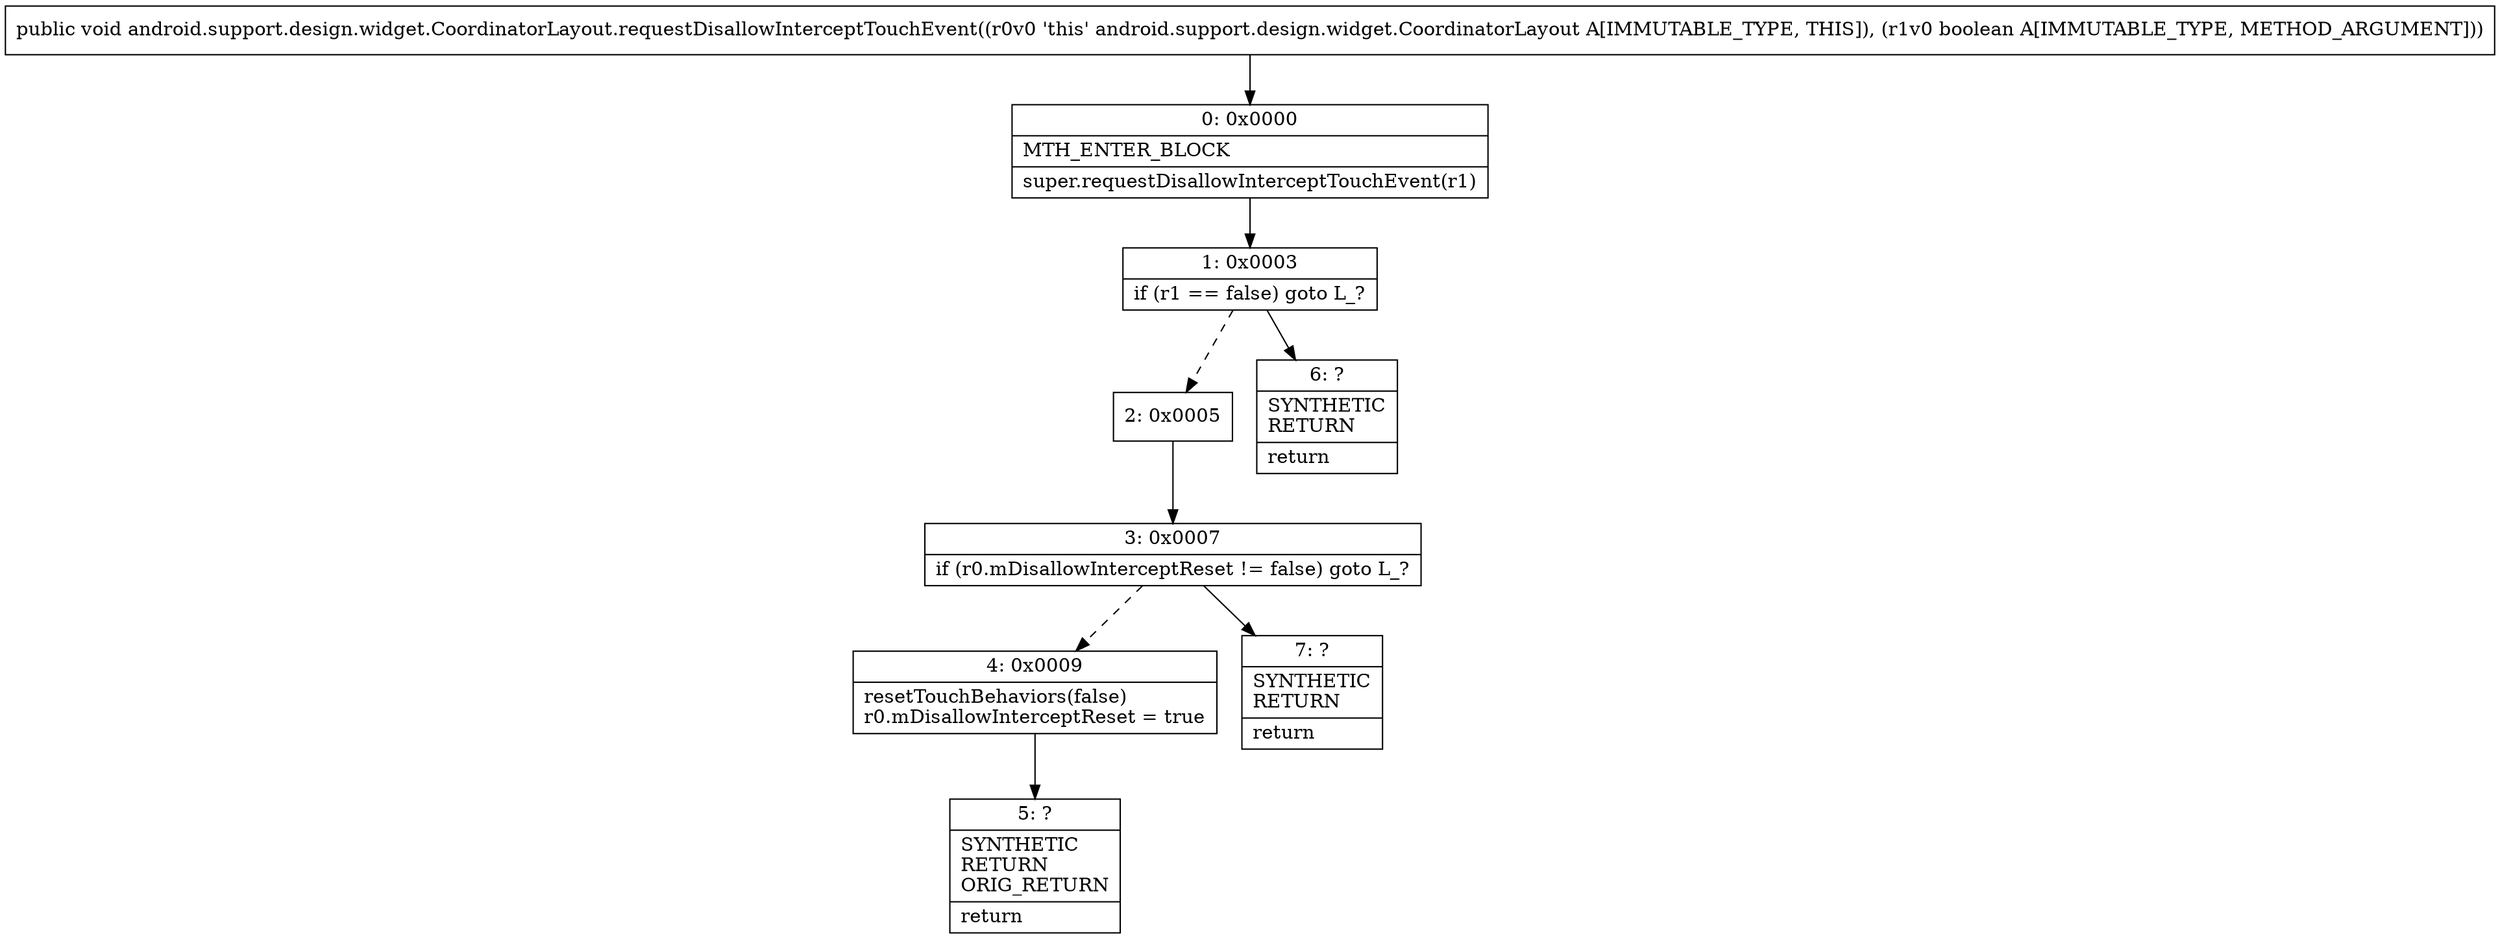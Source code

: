 digraph "CFG forandroid.support.design.widget.CoordinatorLayout.requestDisallowInterceptTouchEvent(Z)V" {
Node_0 [shape=record,label="{0\:\ 0x0000|MTH_ENTER_BLOCK\l|super.requestDisallowInterceptTouchEvent(r1)\l}"];
Node_1 [shape=record,label="{1\:\ 0x0003|if (r1 == false) goto L_?\l}"];
Node_2 [shape=record,label="{2\:\ 0x0005}"];
Node_3 [shape=record,label="{3\:\ 0x0007|if (r0.mDisallowInterceptReset != false) goto L_?\l}"];
Node_4 [shape=record,label="{4\:\ 0x0009|resetTouchBehaviors(false)\lr0.mDisallowInterceptReset = true\l}"];
Node_5 [shape=record,label="{5\:\ ?|SYNTHETIC\lRETURN\lORIG_RETURN\l|return\l}"];
Node_6 [shape=record,label="{6\:\ ?|SYNTHETIC\lRETURN\l|return\l}"];
Node_7 [shape=record,label="{7\:\ ?|SYNTHETIC\lRETURN\l|return\l}"];
MethodNode[shape=record,label="{public void android.support.design.widget.CoordinatorLayout.requestDisallowInterceptTouchEvent((r0v0 'this' android.support.design.widget.CoordinatorLayout A[IMMUTABLE_TYPE, THIS]), (r1v0 boolean A[IMMUTABLE_TYPE, METHOD_ARGUMENT])) }"];
MethodNode -> Node_0;
Node_0 -> Node_1;
Node_1 -> Node_2[style=dashed];
Node_1 -> Node_6;
Node_2 -> Node_3;
Node_3 -> Node_4[style=dashed];
Node_3 -> Node_7;
Node_4 -> Node_5;
}


